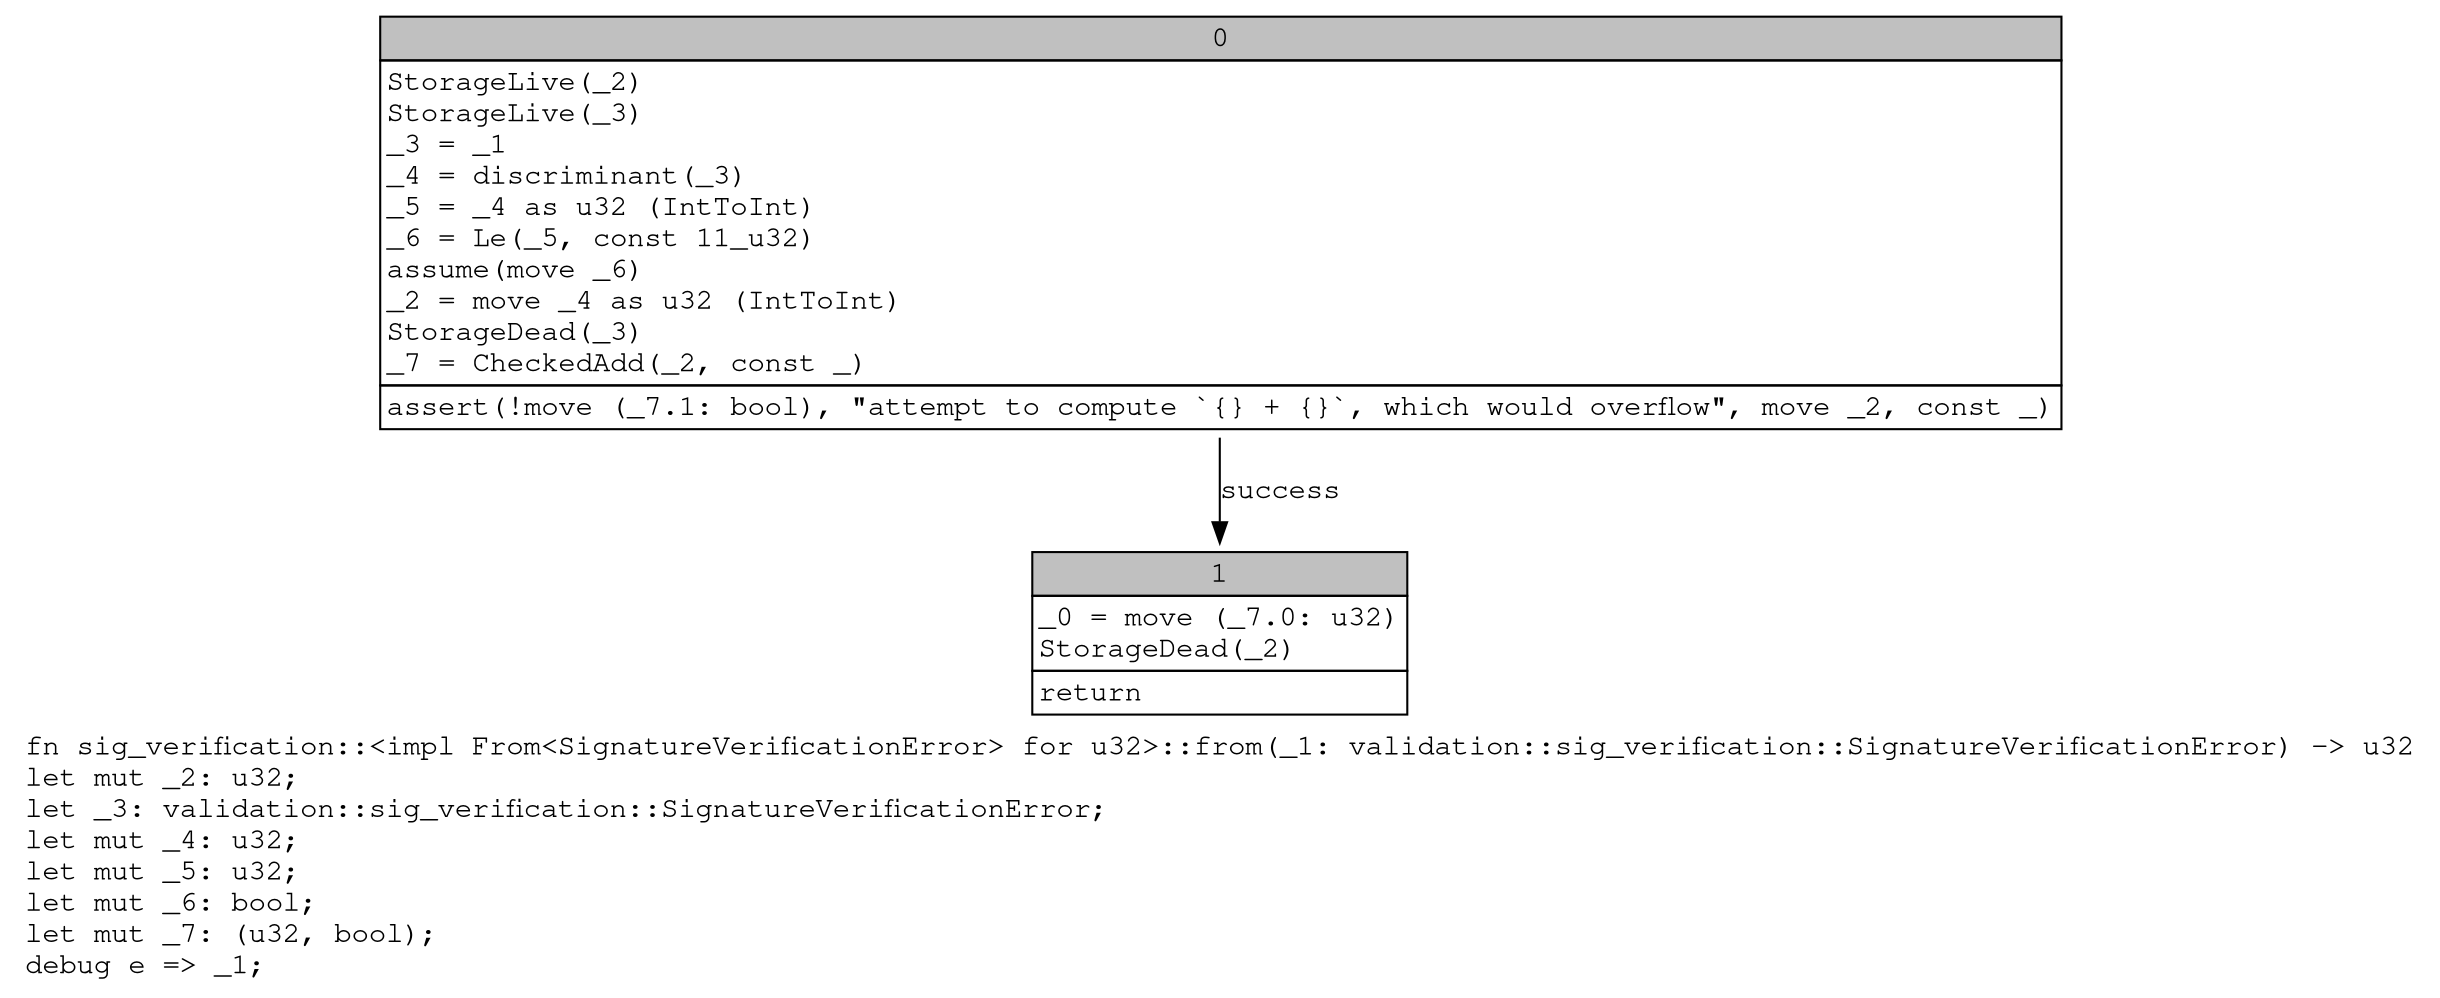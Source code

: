 digraph Mir_0_19038 {
    graph [fontname="Courier, monospace"];
    node [fontname="Courier, monospace"];
    edge [fontname="Courier, monospace"];
    label=<fn sig_verification::&lt;impl From&lt;SignatureVerificationError&gt; for u32&gt;::from(_1: validation::sig_verification::SignatureVerificationError) -&gt; u32<br align="left"/>let mut _2: u32;<br align="left"/>let _3: validation::sig_verification::SignatureVerificationError;<br align="left"/>let mut _4: u32;<br align="left"/>let mut _5: u32;<br align="left"/>let mut _6: bool;<br align="left"/>let mut _7: (u32, bool);<br align="left"/>debug e =&gt; _1;<br align="left"/>>;
    bb0__0_19038 [shape="none", label=<<table border="0" cellborder="1" cellspacing="0"><tr><td bgcolor="gray" align="center" colspan="1">0</td></tr><tr><td align="left" balign="left">StorageLive(_2)<br/>StorageLive(_3)<br/>_3 = _1<br/>_4 = discriminant(_3)<br/>_5 = _4 as u32 (IntToInt)<br/>_6 = Le(_5, const 11_u32)<br/>assume(move _6)<br/>_2 = move _4 as u32 (IntToInt)<br/>StorageDead(_3)<br/>_7 = CheckedAdd(_2, const _)<br/></td></tr><tr><td align="left">assert(!move (_7.1: bool), &quot;attempt to compute `{} + {}`, which would overflow&quot;, move _2, const _)</td></tr></table>>];
    bb1__0_19038 [shape="none", label=<<table border="0" cellborder="1" cellspacing="0"><tr><td bgcolor="gray" align="center" colspan="1">1</td></tr><tr><td align="left" balign="left">_0 = move (_7.0: u32)<br/>StorageDead(_2)<br/></td></tr><tr><td align="left">return</td></tr></table>>];
    bb0__0_19038 -> bb1__0_19038 [label="success"];
}
